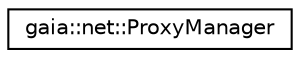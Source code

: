 digraph G
{
  edge [fontname="Helvetica",fontsize="10",labelfontname="Helvetica",labelfontsize="10"];
  node [fontname="Helvetica",fontsize="10",shape=record];
  rankdir=LR;
  Node1 [label="gaia::net::ProxyManager",height=0.2,width=0.4,color="black", fillcolor="white", style="filled",URL="$d8/d95/classgaia_1_1net_1_1_proxy_manager.html",tooltip="Set Http proxy."];
}
